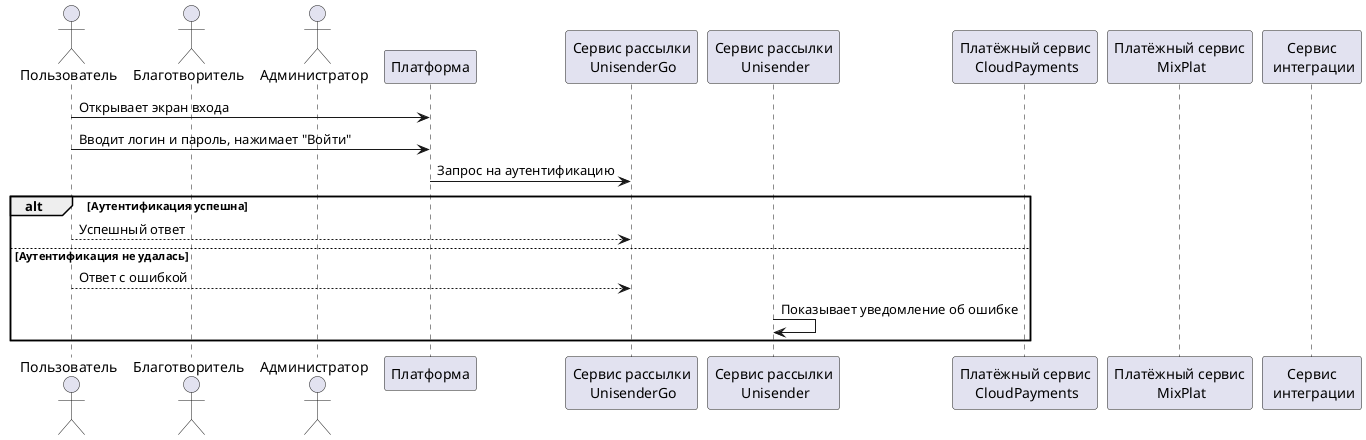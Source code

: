 @startuml Authentication

' Определение участников диаграммы
actor "Пользователь" as User
actor "Благотворитель" as Donor 
actor "Администратор" as Admin 
participant "Платформа" as Platform 
participant "Сервис рассылки\n UnisenderGo" as UnisenderGo
participant "Сервис рассылки\n Unisender" as Unisender
participant "Платёжный сервис\n CloudPayments" as CloudPayments
participant "Платёжный сервис\n MixPlat" as MixPlat
participant "Сервис\n интеграции" as IntegrationService

' Описание последовательности сообщений
User -> Platform: Открывает экран входа
User -> Platform: Вводит логин и пароль, нажимает "Войти"
Platform -> UnisenderGo: Запрос на аутентификацию

alt Аутентификация успешна
    User --> UnisenderGo: Успешный ответ
else Аутентификация не удалась
    User --> UnisenderGo: Ответ с ошибкой
    Unisender -> Unisender: Показывает уведомление об ошибке
end

@enduml